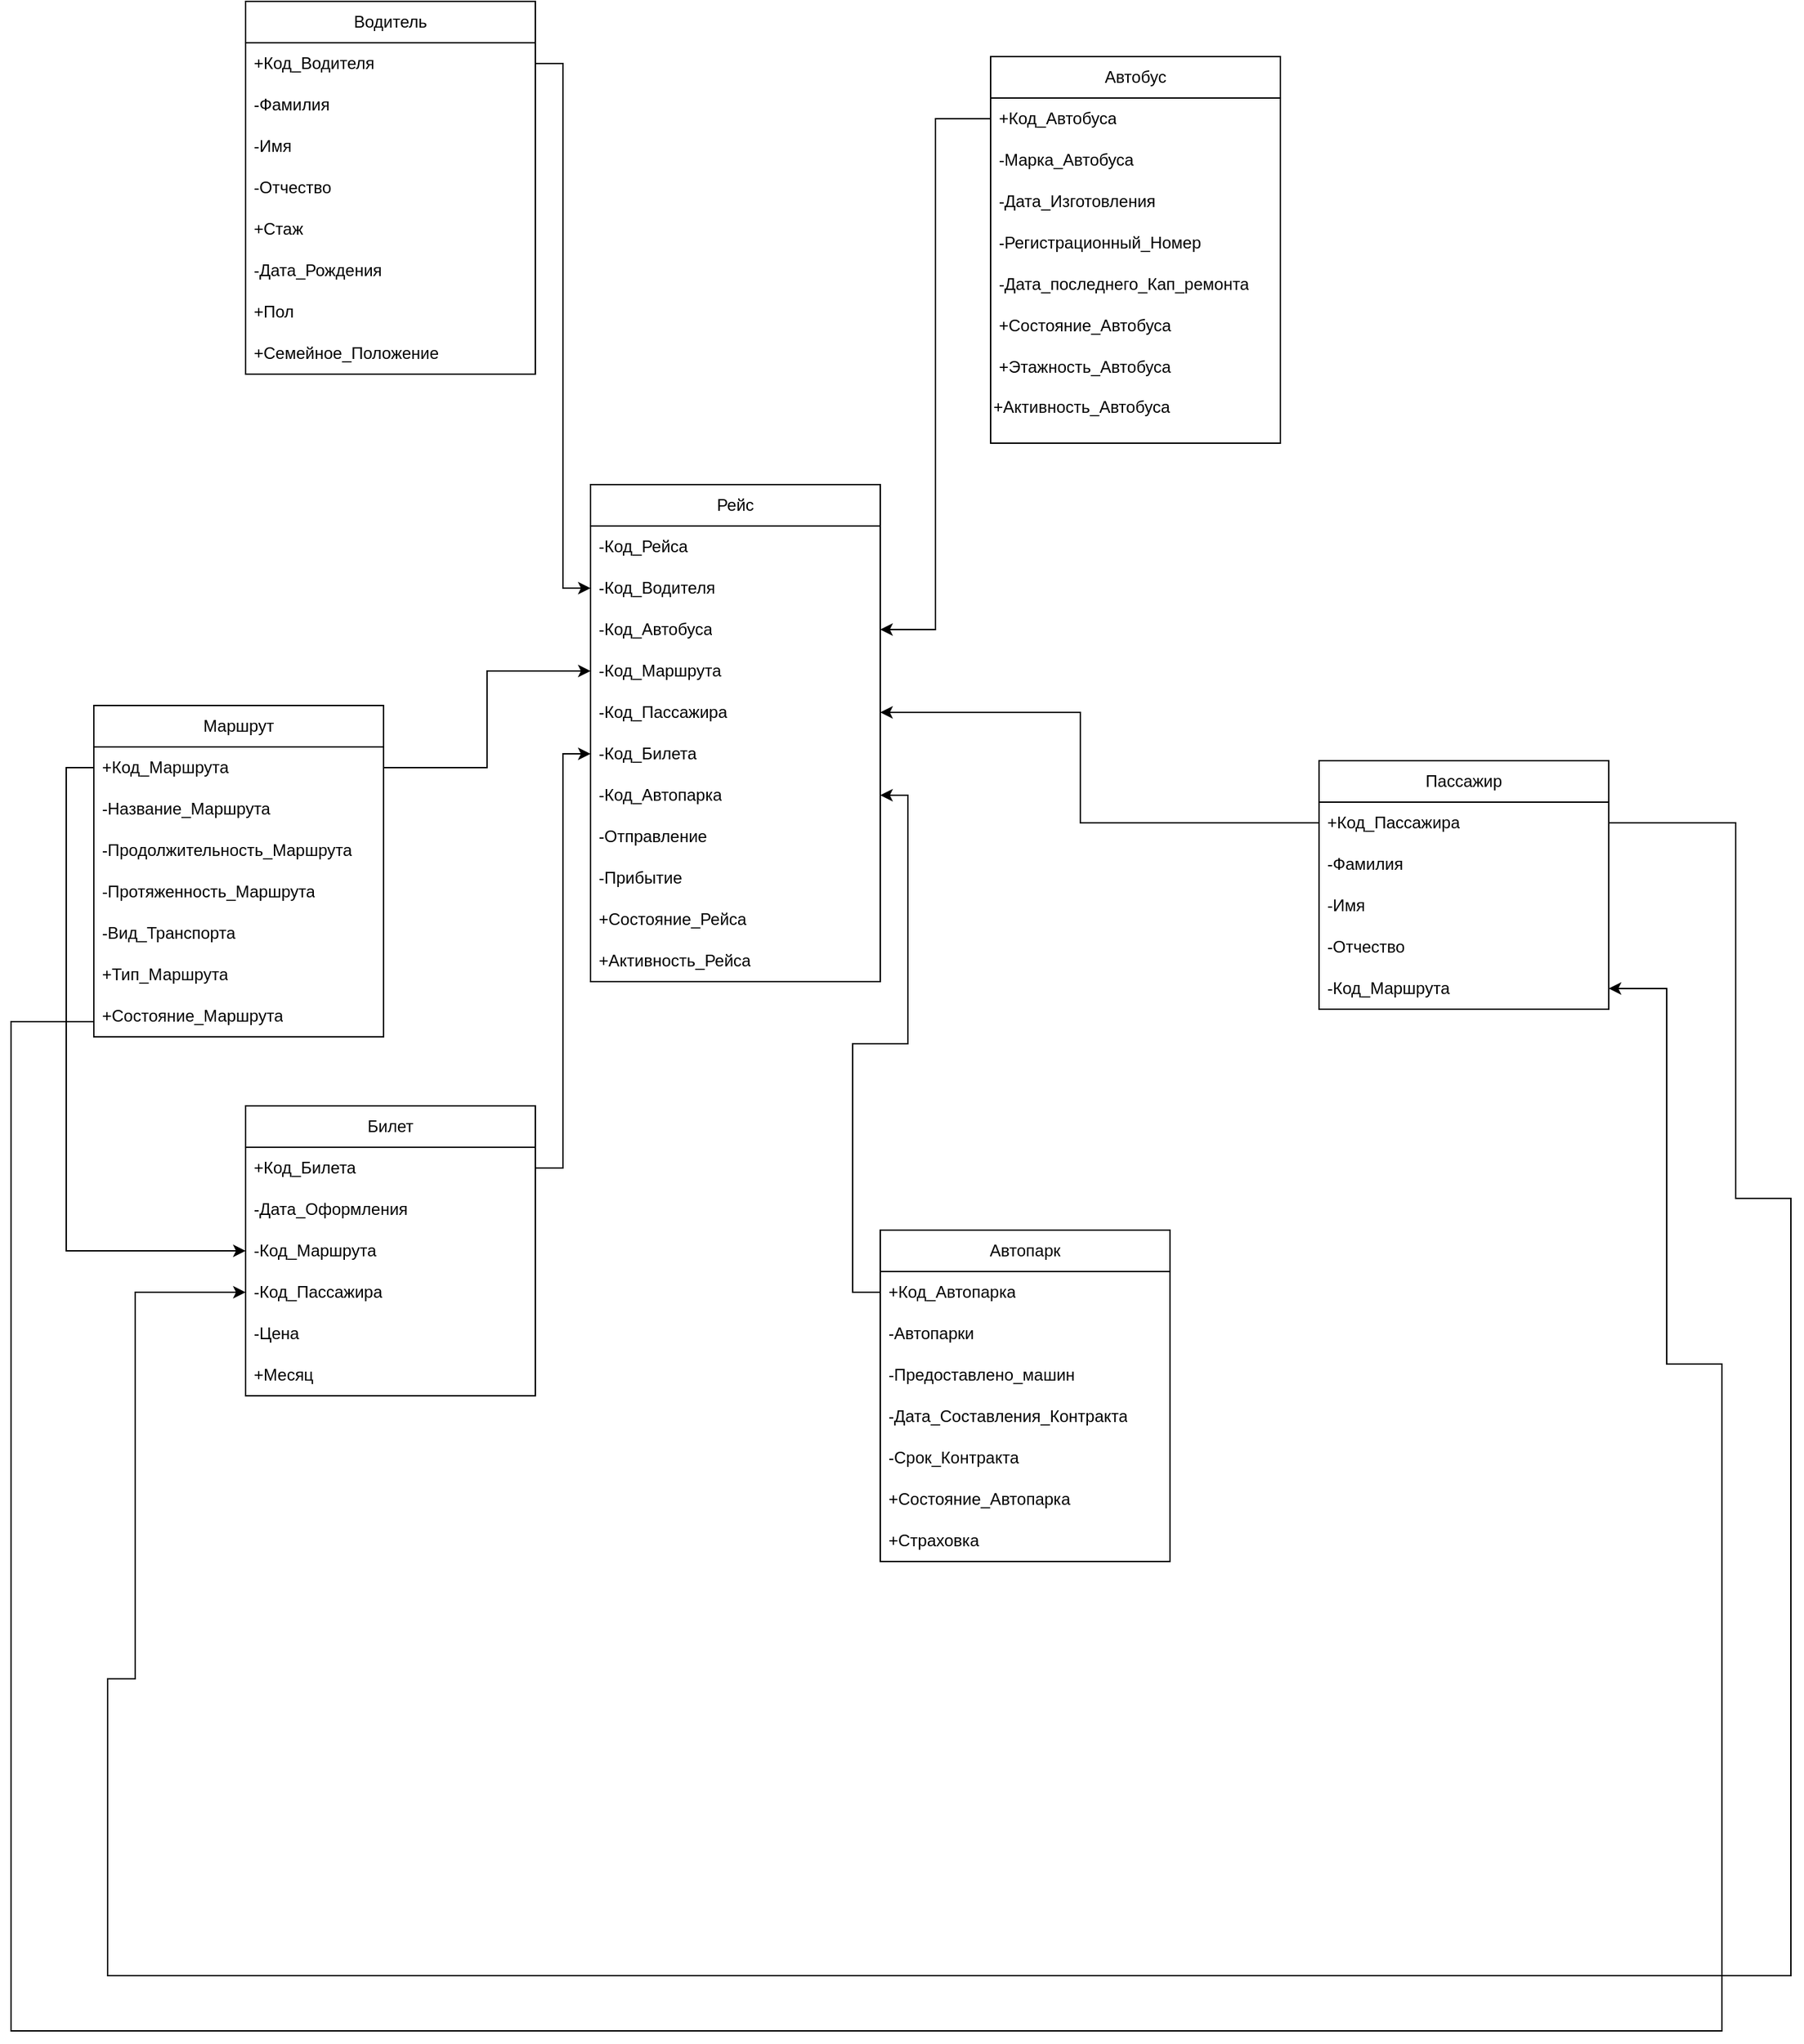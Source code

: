 <mxfile version="21.1.2" type="github">
  <diagram id="C5RBs43oDa-KdzZeNtuy" name="Page-1">
    <mxGraphModel dx="2041" dy="1592" grid="1" gridSize="10" guides="1" tooltips="1" connect="1" arrows="1" fold="1" page="1" pageScale="1" pageWidth="827" pageHeight="1169" math="0" shadow="0">
      <root>
        <mxCell id="WIyWlLk6GJQsqaUBKTNV-0" />
        <mxCell id="WIyWlLk6GJQsqaUBKTNV-1" parent="WIyWlLk6GJQsqaUBKTNV-0" />
        <mxCell id="g2uptu8OpQeXo3nZfZts-178" value="Маршрут" style="swimlane;fontStyle=0;childLayout=stackLayout;horizontal=1;startSize=30;horizontalStack=0;resizeParent=1;resizeParentMax=0;resizeLast=0;collapsible=1;marginBottom=0;whiteSpace=wrap;html=1;" vertex="1" parent="WIyWlLk6GJQsqaUBKTNV-1">
          <mxGeometry x="1180" y="570" width="210" height="240" as="geometry" />
        </mxCell>
        <mxCell id="g2uptu8OpQeXo3nZfZts-179" value="+Код_Маршрута" style="text;strokeColor=none;fillColor=none;align=left;verticalAlign=middle;spacingLeft=4;spacingRight=4;overflow=hidden;points=[[0,0.5],[1,0.5]];portConstraint=eastwest;rotatable=0;whiteSpace=wrap;html=1;" vertex="1" parent="g2uptu8OpQeXo3nZfZts-178">
          <mxGeometry y="30" width="210" height="30" as="geometry" />
        </mxCell>
        <mxCell id="g2uptu8OpQeXo3nZfZts-180" value="-Название_Маршрута" style="text;strokeColor=none;fillColor=none;align=left;verticalAlign=middle;spacingLeft=4;spacingRight=4;overflow=hidden;points=[[0,0.5],[1,0.5]];portConstraint=eastwest;rotatable=0;whiteSpace=wrap;html=1;" vertex="1" parent="g2uptu8OpQeXo3nZfZts-178">
          <mxGeometry y="60" width="210" height="30" as="geometry" />
        </mxCell>
        <mxCell id="g2uptu8OpQeXo3nZfZts-181" value="-Продолжительность_Маршрута" style="text;strokeColor=none;fillColor=none;align=left;verticalAlign=middle;spacingLeft=4;spacingRight=4;overflow=hidden;points=[[0,0.5],[1,0.5]];portConstraint=eastwest;rotatable=0;whiteSpace=wrap;html=1;" vertex="1" parent="g2uptu8OpQeXo3nZfZts-178">
          <mxGeometry y="90" width="210" height="30" as="geometry" />
        </mxCell>
        <mxCell id="g2uptu8OpQeXo3nZfZts-182" value="-Протяженность_Маршрута" style="text;strokeColor=none;fillColor=none;align=left;verticalAlign=middle;spacingLeft=4;spacingRight=4;overflow=hidden;points=[[0,0.5],[1,0.5]];portConstraint=eastwest;rotatable=0;whiteSpace=wrap;html=1;" vertex="1" parent="g2uptu8OpQeXo3nZfZts-178">
          <mxGeometry y="120" width="210" height="30" as="geometry" />
        </mxCell>
        <mxCell id="g2uptu8OpQeXo3nZfZts-183" value="-Вид_Транспорта" style="text;strokeColor=none;fillColor=none;align=left;verticalAlign=middle;spacingLeft=4;spacingRight=4;overflow=hidden;points=[[0,0.5],[1,0.5]];portConstraint=eastwest;rotatable=0;whiteSpace=wrap;html=1;" vertex="1" parent="g2uptu8OpQeXo3nZfZts-178">
          <mxGeometry y="150" width="210" height="30" as="geometry" />
        </mxCell>
        <mxCell id="g2uptu8OpQeXo3nZfZts-184" value="+Тип_Маршрута" style="text;strokeColor=none;fillColor=none;align=left;verticalAlign=middle;spacingLeft=4;spacingRight=4;overflow=hidden;points=[[0,0.5],[1,0.5]];portConstraint=eastwest;rotatable=0;whiteSpace=wrap;html=1;" vertex="1" parent="g2uptu8OpQeXo3nZfZts-178">
          <mxGeometry y="180" width="210" height="30" as="geometry" />
        </mxCell>
        <mxCell id="g2uptu8OpQeXo3nZfZts-185" value="+Состояние_Маршрута" style="text;strokeColor=none;fillColor=none;align=left;verticalAlign=middle;spacingLeft=4;spacingRight=4;overflow=hidden;points=[[0,0.5],[1,0.5]];portConstraint=eastwest;rotatable=0;whiteSpace=wrap;html=1;" vertex="1" parent="g2uptu8OpQeXo3nZfZts-178">
          <mxGeometry y="210" width="210" height="30" as="geometry" />
        </mxCell>
        <mxCell id="g2uptu8OpQeXo3nZfZts-187" value="Пассажир" style="swimlane;fontStyle=0;childLayout=stackLayout;horizontal=1;startSize=30;horizontalStack=0;resizeParent=1;resizeParentMax=0;resizeLast=0;collapsible=1;marginBottom=0;whiteSpace=wrap;html=1;" vertex="1" parent="WIyWlLk6GJQsqaUBKTNV-1">
          <mxGeometry x="2068" y="610" width="210" height="180" as="geometry" />
        </mxCell>
        <mxCell id="g2uptu8OpQeXo3nZfZts-188" value="+Код_Пассажира" style="text;strokeColor=none;fillColor=none;align=left;verticalAlign=middle;spacingLeft=4;spacingRight=4;overflow=hidden;points=[[0,0.5],[1,0.5]];portConstraint=eastwest;rotatable=0;whiteSpace=wrap;html=1;" vertex="1" parent="g2uptu8OpQeXo3nZfZts-187">
          <mxGeometry y="30" width="210" height="30" as="geometry" />
        </mxCell>
        <mxCell id="g2uptu8OpQeXo3nZfZts-189" value="-Фамилия" style="text;strokeColor=none;fillColor=none;align=left;verticalAlign=middle;spacingLeft=4;spacingRight=4;overflow=hidden;points=[[0,0.5],[1,0.5]];portConstraint=eastwest;rotatable=0;whiteSpace=wrap;html=1;" vertex="1" parent="g2uptu8OpQeXo3nZfZts-187">
          <mxGeometry y="60" width="210" height="30" as="geometry" />
        </mxCell>
        <mxCell id="g2uptu8OpQeXo3nZfZts-190" value="-Имя" style="text;strokeColor=none;fillColor=none;align=left;verticalAlign=middle;spacingLeft=4;spacingRight=4;overflow=hidden;points=[[0,0.5],[1,0.5]];portConstraint=eastwest;rotatable=0;whiteSpace=wrap;html=1;" vertex="1" parent="g2uptu8OpQeXo3nZfZts-187">
          <mxGeometry y="90" width="210" height="30" as="geometry" />
        </mxCell>
        <mxCell id="g2uptu8OpQeXo3nZfZts-191" value="-Отчество" style="text;strokeColor=none;fillColor=none;align=left;verticalAlign=middle;spacingLeft=4;spacingRight=4;overflow=hidden;points=[[0,0.5],[1,0.5]];portConstraint=eastwest;rotatable=0;whiteSpace=wrap;html=1;" vertex="1" parent="g2uptu8OpQeXo3nZfZts-187">
          <mxGeometry y="120" width="210" height="30" as="geometry" />
        </mxCell>
        <mxCell id="g2uptu8OpQeXo3nZfZts-192" value="-Код_Маршрута" style="text;strokeColor=none;fillColor=none;align=left;verticalAlign=middle;spacingLeft=4;spacingRight=4;overflow=hidden;points=[[0,0.5],[1,0.5]];portConstraint=eastwest;rotatable=0;whiteSpace=wrap;html=1;" vertex="1" parent="g2uptu8OpQeXo3nZfZts-187">
          <mxGeometry y="150" width="210" height="30" as="geometry" />
        </mxCell>
        <mxCell id="g2uptu8OpQeXo3nZfZts-193" value="Автопарк" style="swimlane;fontStyle=0;childLayout=stackLayout;horizontal=1;startSize=30;horizontalStack=0;resizeParent=1;resizeParentMax=0;resizeLast=0;collapsible=1;marginBottom=0;whiteSpace=wrap;html=1;" vertex="1" parent="WIyWlLk6GJQsqaUBKTNV-1">
          <mxGeometry x="1750" y="950" width="210" height="240" as="geometry" />
        </mxCell>
        <mxCell id="g2uptu8OpQeXo3nZfZts-194" value="+Код_Автопарка" style="text;strokeColor=none;fillColor=none;align=left;verticalAlign=middle;spacingLeft=4;spacingRight=4;overflow=hidden;points=[[0,0.5],[1,0.5]];portConstraint=eastwest;rotatable=0;whiteSpace=wrap;html=1;" vertex="1" parent="g2uptu8OpQeXo3nZfZts-193">
          <mxGeometry y="30" width="210" height="30" as="geometry" />
        </mxCell>
        <mxCell id="g2uptu8OpQeXo3nZfZts-195" value="-Автопарки" style="text;strokeColor=none;fillColor=none;align=left;verticalAlign=middle;spacingLeft=4;spacingRight=4;overflow=hidden;points=[[0,0.5],[1,0.5]];portConstraint=eastwest;rotatable=0;whiteSpace=wrap;html=1;" vertex="1" parent="g2uptu8OpQeXo3nZfZts-193">
          <mxGeometry y="60" width="210" height="30" as="geometry" />
        </mxCell>
        <mxCell id="g2uptu8OpQeXo3nZfZts-196" value="-Предоставлено_машин" style="text;strokeColor=none;fillColor=none;align=left;verticalAlign=middle;spacingLeft=4;spacingRight=4;overflow=hidden;points=[[0,0.5],[1,0.5]];portConstraint=eastwest;rotatable=0;whiteSpace=wrap;html=1;" vertex="1" parent="g2uptu8OpQeXo3nZfZts-193">
          <mxGeometry y="90" width="210" height="30" as="geometry" />
        </mxCell>
        <mxCell id="g2uptu8OpQeXo3nZfZts-197" value="-Дата_Составления_Контракта" style="text;strokeColor=none;fillColor=none;align=left;verticalAlign=middle;spacingLeft=4;spacingRight=4;overflow=hidden;points=[[0,0.5],[1,0.5]];portConstraint=eastwest;rotatable=0;whiteSpace=wrap;html=1;" vertex="1" parent="g2uptu8OpQeXo3nZfZts-193">
          <mxGeometry y="120" width="210" height="30" as="geometry" />
        </mxCell>
        <mxCell id="g2uptu8OpQeXo3nZfZts-198" value="-Срок_Контракта" style="text;strokeColor=none;fillColor=none;align=left;verticalAlign=middle;spacingLeft=4;spacingRight=4;overflow=hidden;points=[[0,0.5],[1,0.5]];portConstraint=eastwest;rotatable=0;whiteSpace=wrap;html=1;" vertex="1" parent="g2uptu8OpQeXo3nZfZts-193">
          <mxGeometry y="150" width="210" height="30" as="geometry" />
        </mxCell>
        <mxCell id="g2uptu8OpQeXo3nZfZts-199" value="+Состояние_Автопарка" style="text;strokeColor=none;fillColor=none;align=left;verticalAlign=middle;spacingLeft=4;spacingRight=4;overflow=hidden;points=[[0,0.5],[1,0.5]];portConstraint=eastwest;rotatable=0;whiteSpace=wrap;html=1;" vertex="1" parent="g2uptu8OpQeXo3nZfZts-193">
          <mxGeometry y="180" width="210" height="30" as="geometry" />
        </mxCell>
        <mxCell id="g2uptu8OpQeXo3nZfZts-200" value="+Страховка" style="text;strokeColor=none;fillColor=none;align=left;verticalAlign=middle;spacingLeft=4;spacingRight=4;overflow=hidden;points=[[0,0.5],[1,0.5]];portConstraint=eastwest;rotatable=0;whiteSpace=wrap;html=1;" vertex="1" parent="g2uptu8OpQeXo3nZfZts-193">
          <mxGeometry y="210" width="210" height="30" as="geometry" />
        </mxCell>
        <mxCell id="g2uptu8OpQeXo3nZfZts-202" value="Билет" style="swimlane;fontStyle=0;childLayout=stackLayout;horizontal=1;startSize=30;horizontalStack=0;resizeParent=1;resizeParentMax=0;resizeLast=0;collapsible=1;marginBottom=0;whiteSpace=wrap;html=1;" vertex="1" parent="WIyWlLk6GJQsqaUBKTNV-1">
          <mxGeometry x="1290" y="860" width="210" height="210" as="geometry" />
        </mxCell>
        <mxCell id="g2uptu8OpQeXo3nZfZts-203" value="+Код_Билета" style="text;strokeColor=none;fillColor=none;align=left;verticalAlign=middle;spacingLeft=4;spacingRight=4;overflow=hidden;points=[[0,0.5],[1,0.5]];portConstraint=eastwest;rotatable=0;whiteSpace=wrap;html=1;" vertex="1" parent="g2uptu8OpQeXo3nZfZts-202">
          <mxGeometry y="30" width="210" height="30" as="geometry" />
        </mxCell>
        <mxCell id="g2uptu8OpQeXo3nZfZts-204" value="-Дата_Оформления" style="text;strokeColor=none;fillColor=none;align=left;verticalAlign=middle;spacingLeft=4;spacingRight=4;overflow=hidden;points=[[0,0.5],[1,0.5]];portConstraint=eastwest;rotatable=0;whiteSpace=wrap;html=1;" vertex="1" parent="g2uptu8OpQeXo3nZfZts-202">
          <mxGeometry y="60" width="210" height="30" as="geometry" />
        </mxCell>
        <mxCell id="g2uptu8OpQeXo3nZfZts-205" value="-Код_Маршрута" style="text;strokeColor=none;fillColor=none;align=left;verticalAlign=middle;spacingLeft=4;spacingRight=4;overflow=hidden;points=[[0,0.5],[1,0.5]];portConstraint=eastwest;rotatable=0;whiteSpace=wrap;html=1;" vertex="1" parent="g2uptu8OpQeXo3nZfZts-202">
          <mxGeometry y="90" width="210" height="30" as="geometry" />
        </mxCell>
        <mxCell id="g2uptu8OpQeXo3nZfZts-206" value="-Код_Пассажира" style="text;strokeColor=none;fillColor=none;align=left;verticalAlign=middle;spacingLeft=4;spacingRight=4;overflow=hidden;points=[[0,0.5],[1,0.5]];portConstraint=eastwest;rotatable=0;whiteSpace=wrap;html=1;" vertex="1" parent="g2uptu8OpQeXo3nZfZts-202">
          <mxGeometry y="120" width="210" height="30" as="geometry" />
        </mxCell>
        <mxCell id="g2uptu8OpQeXo3nZfZts-207" value="-Цена" style="text;strokeColor=none;fillColor=none;align=left;verticalAlign=middle;spacingLeft=4;spacingRight=4;overflow=hidden;points=[[0,0.5],[1,0.5]];portConstraint=eastwest;rotatable=0;whiteSpace=wrap;html=1;" vertex="1" parent="g2uptu8OpQeXo3nZfZts-202">
          <mxGeometry y="150" width="210" height="30" as="geometry" />
        </mxCell>
        <mxCell id="g2uptu8OpQeXo3nZfZts-208" value="+Месяц" style="text;strokeColor=none;fillColor=none;align=left;verticalAlign=middle;spacingLeft=4;spacingRight=4;overflow=hidden;points=[[0,0.5],[1,0.5]];portConstraint=eastwest;rotatable=0;whiteSpace=wrap;html=1;" vertex="1" parent="g2uptu8OpQeXo3nZfZts-202">
          <mxGeometry y="180" width="210" height="30" as="geometry" />
        </mxCell>
        <mxCell id="g2uptu8OpQeXo3nZfZts-210" value="Автобус" style="swimlane;fontStyle=0;childLayout=stackLayout;horizontal=1;startSize=30;horizontalStack=0;resizeParent=1;resizeParentMax=0;resizeLast=0;collapsible=1;marginBottom=0;whiteSpace=wrap;html=1;" vertex="1" parent="WIyWlLk6GJQsqaUBKTNV-1">
          <mxGeometry x="1830" y="100" width="210" height="280" as="geometry" />
        </mxCell>
        <mxCell id="g2uptu8OpQeXo3nZfZts-211" value="+Код_Автобуса" style="text;strokeColor=none;fillColor=none;align=left;verticalAlign=middle;spacingLeft=4;spacingRight=4;overflow=hidden;points=[[0,0.5],[1,0.5]];portConstraint=eastwest;rotatable=0;whiteSpace=wrap;html=1;" vertex="1" parent="g2uptu8OpQeXo3nZfZts-210">
          <mxGeometry y="30" width="210" height="30" as="geometry" />
        </mxCell>
        <mxCell id="g2uptu8OpQeXo3nZfZts-212" value="-Марка_Автобуса" style="text;strokeColor=none;fillColor=none;align=left;verticalAlign=middle;spacingLeft=4;spacingRight=4;overflow=hidden;points=[[0,0.5],[1,0.5]];portConstraint=eastwest;rotatable=0;whiteSpace=wrap;html=1;" vertex="1" parent="g2uptu8OpQeXo3nZfZts-210">
          <mxGeometry y="60" width="210" height="30" as="geometry" />
        </mxCell>
        <mxCell id="g2uptu8OpQeXo3nZfZts-213" value="-Дата_Изготовления" style="text;strokeColor=none;fillColor=none;align=left;verticalAlign=middle;spacingLeft=4;spacingRight=4;overflow=hidden;points=[[0,0.5],[1,0.5]];portConstraint=eastwest;rotatable=0;whiteSpace=wrap;html=1;" vertex="1" parent="g2uptu8OpQeXo3nZfZts-210">
          <mxGeometry y="90" width="210" height="30" as="geometry" />
        </mxCell>
        <mxCell id="g2uptu8OpQeXo3nZfZts-214" value="-Регистрационный_Номер" style="text;strokeColor=none;fillColor=none;align=left;verticalAlign=middle;spacingLeft=4;spacingRight=4;overflow=hidden;points=[[0,0.5],[1,0.5]];portConstraint=eastwest;rotatable=0;whiteSpace=wrap;html=1;" vertex="1" parent="g2uptu8OpQeXo3nZfZts-210">
          <mxGeometry y="120" width="210" height="30" as="geometry" />
        </mxCell>
        <mxCell id="g2uptu8OpQeXo3nZfZts-215" value="-Дата_последнего_Кап_ремонта" style="text;strokeColor=none;fillColor=none;align=left;verticalAlign=middle;spacingLeft=4;spacingRight=4;overflow=hidden;points=[[0,0.5],[1,0.5]];portConstraint=eastwest;rotatable=0;whiteSpace=wrap;html=1;" vertex="1" parent="g2uptu8OpQeXo3nZfZts-210">
          <mxGeometry y="150" width="210" height="30" as="geometry" />
        </mxCell>
        <mxCell id="g2uptu8OpQeXo3nZfZts-216" value="+Состояние_Автобуса" style="text;strokeColor=none;fillColor=none;align=left;verticalAlign=middle;spacingLeft=4;spacingRight=4;overflow=hidden;points=[[0,0.5],[1,0.5]];portConstraint=eastwest;rotatable=0;whiteSpace=wrap;html=1;" vertex="1" parent="g2uptu8OpQeXo3nZfZts-210">
          <mxGeometry y="180" width="210" height="30" as="geometry" />
        </mxCell>
        <mxCell id="g2uptu8OpQeXo3nZfZts-217" value="+Этажность_Автобуса" style="text;strokeColor=none;fillColor=none;align=left;verticalAlign=middle;spacingLeft=4;spacingRight=4;overflow=hidden;points=[[0,0.5],[1,0.5]];portConstraint=eastwest;rotatable=0;whiteSpace=wrap;html=1;" vertex="1" parent="g2uptu8OpQeXo3nZfZts-210">
          <mxGeometry y="210" width="210" height="30" as="geometry" />
        </mxCell>
        <mxCell id="g2uptu8OpQeXo3nZfZts-218" value="+Активность_Автобуса" style="text;whiteSpace=wrap;html=1;" vertex="1" parent="g2uptu8OpQeXo3nZfZts-210">
          <mxGeometry y="240" width="210" height="40" as="geometry" />
        </mxCell>
        <mxCell id="g2uptu8OpQeXo3nZfZts-220" value="Водитель" style="swimlane;fontStyle=0;childLayout=stackLayout;horizontal=1;startSize=30;horizontalStack=0;resizeParent=1;resizeParentMax=0;resizeLast=0;collapsible=1;marginBottom=0;whiteSpace=wrap;html=1;" vertex="1" parent="WIyWlLk6GJQsqaUBKTNV-1">
          <mxGeometry x="1290" y="60" width="210" height="270" as="geometry" />
        </mxCell>
        <mxCell id="g2uptu8OpQeXo3nZfZts-221" value="+Код_Водителя" style="text;strokeColor=none;fillColor=none;align=left;verticalAlign=middle;spacingLeft=4;spacingRight=4;overflow=hidden;points=[[0,0.5],[1,0.5]];portConstraint=eastwest;rotatable=0;whiteSpace=wrap;html=1;" vertex="1" parent="g2uptu8OpQeXo3nZfZts-220">
          <mxGeometry y="30" width="210" height="30" as="geometry" />
        </mxCell>
        <mxCell id="g2uptu8OpQeXo3nZfZts-222" value="-Фамилия" style="text;strokeColor=none;fillColor=none;align=left;verticalAlign=middle;spacingLeft=4;spacingRight=4;overflow=hidden;points=[[0,0.5],[1,0.5]];portConstraint=eastwest;rotatable=0;whiteSpace=wrap;html=1;" vertex="1" parent="g2uptu8OpQeXo3nZfZts-220">
          <mxGeometry y="60" width="210" height="30" as="geometry" />
        </mxCell>
        <mxCell id="g2uptu8OpQeXo3nZfZts-223" value="-Имя" style="text;strokeColor=none;fillColor=none;align=left;verticalAlign=middle;spacingLeft=4;spacingRight=4;overflow=hidden;points=[[0,0.5],[1,0.5]];portConstraint=eastwest;rotatable=0;whiteSpace=wrap;html=1;" vertex="1" parent="g2uptu8OpQeXo3nZfZts-220">
          <mxGeometry y="90" width="210" height="30" as="geometry" />
        </mxCell>
        <mxCell id="g2uptu8OpQeXo3nZfZts-224" value="-Отчество" style="text;strokeColor=none;fillColor=none;align=left;verticalAlign=middle;spacingLeft=4;spacingRight=4;overflow=hidden;points=[[0,0.5],[1,0.5]];portConstraint=eastwest;rotatable=0;whiteSpace=wrap;html=1;" vertex="1" parent="g2uptu8OpQeXo3nZfZts-220">
          <mxGeometry y="120" width="210" height="30" as="geometry" />
        </mxCell>
        <mxCell id="g2uptu8OpQeXo3nZfZts-225" value="+Стаж" style="text;strokeColor=none;fillColor=none;align=left;verticalAlign=middle;spacingLeft=4;spacingRight=4;overflow=hidden;points=[[0,0.5],[1,0.5]];portConstraint=eastwest;rotatable=0;whiteSpace=wrap;html=1;" vertex="1" parent="g2uptu8OpQeXo3nZfZts-220">
          <mxGeometry y="150" width="210" height="30" as="geometry" />
        </mxCell>
        <mxCell id="g2uptu8OpQeXo3nZfZts-226" value="-Дата_Рождения" style="text;strokeColor=none;fillColor=none;align=left;verticalAlign=middle;spacingLeft=4;spacingRight=4;overflow=hidden;points=[[0,0.5],[1,0.5]];portConstraint=eastwest;rotatable=0;whiteSpace=wrap;html=1;" vertex="1" parent="g2uptu8OpQeXo3nZfZts-220">
          <mxGeometry y="180" width="210" height="30" as="geometry" />
        </mxCell>
        <mxCell id="g2uptu8OpQeXo3nZfZts-227" value="+Пол" style="text;strokeColor=none;fillColor=none;align=left;verticalAlign=middle;spacingLeft=4;spacingRight=4;overflow=hidden;points=[[0,0.5],[1,0.5]];portConstraint=eastwest;rotatable=0;whiteSpace=wrap;html=1;" vertex="1" parent="g2uptu8OpQeXo3nZfZts-220">
          <mxGeometry y="210" width="210" height="30" as="geometry" />
        </mxCell>
        <mxCell id="g2uptu8OpQeXo3nZfZts-228" value="+Семейное_Положение" style="text;strokeColor=none;fillColor=none;align=left;verticalAlign=middle;spacingLeft=4;spacingRight=4;overflow=hidden;points=[[0,0.5],[1,0.5]];portConstraint=eastwest;rotatable=0;whiteSpace=wrap;html=1;" vertex="1" parent="g2uptu8OpQeXo3nZfZts-220">
          <mxGeometry y="240" width="210" height="30" as="geometry" />
        </mxCell>
        <mxCell id="g2uptu8OpQeXo3nZfZts-230" value="Рейс" style="swimlane;fontStyle=0;childLayout=stackLayout;horizontal=1;startSize=30;horizontalStack=0;resizeParent=1;resizeParentMax=0;resizeLast=0;collapsible=1;marginBottom=0;whiteSpace=wrap;html=1;" vertex="1" parent="WIyWlLk6GJQsqaUBKTNV-1">
          <mxGeometry x="1540" y="410" width="210" height="360" as="geometry" />
        </mxCell>
        <mxCell id="g2uptu8OpQeXo3nZfZts-231" value="-Код_Рейса" style="text;strokeColor=none;fillColor=none;align=left;verticalAlign=middle;spacingLeft=4;spacingRight=4;overflow=hidden;points=[[0,0.5],[1,0.5]];portConstraint=eastwest;rotatable=0;whiteSpace=wrap;html=1;" vertex="1" parent="g2uptu8OpQeXo3nZfZts-230">
          <mxGeometry y="30" width="210" height="30" as="geometry" />
        </mxCell>
        <mxCell id="g2uptu8OpQeXo3nZfZts-232" value="-Код_Водителя" style="text;strokeColor=none;fillColor=none;align=left;verticalAlign=middle;spacingLeft=4;spacingRight=4;overflow=hidden;points=[[0,0.5],[1,0.5]];portConstraint=eastwest;rotatable=0;whiteSpace=wrap;html=1;" vertex="1" parent="g2uptu8OpQeXo3nZfZts-230">
          <mxGeometry y="60" width="210" height="30" as="geometry" />
        </mxCell>
        <mxCell id="g2uptu8OpQeXo3nZfZts-233" value="-Код_Автобуса" style="text;strokeColor=none;fillColor=none;align=left;verticalAlign=middle;spacingLeft=4;spacingRight=4;overflow=hidden;points=[[0,0.5],[1,0.5]];portConstraint=eastwest;rotatable=0;whiteSpace=wrap;html=1;" vertex="1" parent="g2uptu8OpQeXo3nZfZts-230">
          <mxGeometry y="90" width="210" height="30" as="geometry" />
        </mxCell>
        <mxCell id="g2uptu8OpQeXo3nZfZts-234" value="-Код_Маршрута" style="text;strokeColor=none;fillColor=none;align=left;verticalAlign=middle;spacingLeft=4;spacingRight=4;overflow=hidden;points=[[0,0.5],[1,0.5]];portConstraint=eastwest;rotatable=0;whiteSpace=wrap;html=1;" vertex="1" parent="g2uptu8OpQeXo3nZfZts-230">
          <mxGeometry y="120" width="210" height="30" as="geometry" />
        </mxCell>
        <mxCell id="g2uptu8OpQeXo3nZfZts-235" value="-Код_Пассажира" style="text;strokeColor=none;fillColor=none;align=left;verticalAlign=middle;spacingLeft=4;spacingRight=4;overflow=hidden;points=[[0,0.5],[1,0.5]];portConstraint=eastwest;rotatable=0;whiteSpace=wrap;html=1;" vertex="1" parent="g2uptu8OpQeXo3nZfZts-230">
          <mxGeometry y="150" width="210" height="30" as="geometry" />
        </mxCell>
        <mxCell id="g2uptu8OpQeXo3nZfZts-236" value="-Код_Билета" style="text;strokeColor=none;fillColor=none;align=left;verticalAlign=middle;spacingLeft=4;spacingRight=4;overflow=hidden;points=[[0,0.5],[1,0.5]];portConstraint=eastwest;rotatable=0;whiteSpace=wrap;html=1;" vertex="1" parent="g2uptu8OpQeXo3nZfZts-230">
          <mxGeometry y="180" width="210" height="30" as="geometry" />
        </mxCell>
        <mxCell id="g2uptu8OpQeXo3nZfZts-237" value="-Код_Автопарка" style="text;strokeColor=none;fillColor=none;align=left;verticalAlign=middle;spacingLeft=4;spacingRight=4;overflow=hidden;points=[[0,0.5],[1,0.5]];portConstraint=eastwest;rotatable=0;whiteSpace=wrap;html=1;" vertex="1" parent="g2uptu8OpQeXo3nZfZts-230">
          <mxGeometry y="210" width="210" height="30" as="geometry" />
        </mxCell>
        <mxCell id="g2uptu8OpQeXo3nZfZts-238" value="-Отправление" style="text;strokeColor=none;fillColor=none;align=left;verticalAlign=middle;spacingLeft=4;spacingRight=4;overflow=hidden;points=[[0,0.5],[1,0.5]];portConstraint=eastwest;rotatable=0;whiteSpace=wrap;html=1;" vertex="1" parent="g2uptu8OpQeXo3nZfZts-230">
          <mxGeometry y="240" width="210" height="30" as="geometry" />
        </mxCell>
        <mxCell id="g2uptu8OpQeXo3nZfZts-239" value="-Прибытие" style="text;strokeColor=none;fillColor=none;align=left;verticalAlign=middle;spacingLeft=4;spacingRight=4;overflow=hidden;points=[[0,0.5],[1,0.5]];portConstraint=eastwest;rotatable=0;whiteSpace=wrap;html=1;" vertex="1" parent="g2uptu8OpQeXo3nZfZts-230">
          <mxGeometry y="270" width="210" height="30" as="geometry" />
        </mxCell>
        <mxCell id="g2uptu8OpQeXo3nZfZts-240" value="+Состояние_Рейса" style="text;strokeColor=none;fillColor=none;align=left;verticalAlign=middle;spacingLeft=4;spacingRight=4;overflow=hidden;points=[[0,0.5],[1,0.5]];portConstraint=eastwest;rotatable=0;whiteSpace=wrap;html=1;" vertex="1" parent="g2uptu8OpQeXo3nZfZts-230">
          <mxGeometry y="300" width="210" height="30" as="geometry" />
        </mxCell>
        <mxCell id="g2uptu8OpQeXo3nZfZts-241" value="+Активность_Рейса" style="text;strokeColor=none;fillColor=none;align=left;verticalAlign=middle;spacingLeft=4;spacingRight=4;overflow=hidden;points=[[0,0.5],[1,0.5]];portConstraint=eastwest;rotatable=0;whiteSpace=wrap;html=1;" vertex="1" parent="g2uptu8OpQeXo3nZfZts-230">
          <mxGeometry y="330" width="210" height="30" as="geometry" />
        </mxCell>
        <mxCell id="g2uptu8OpQeXo3nZfZts-251" style="edgeStyle=orthogonalEdgeStyle;rounded=0;orthogonalLoop=1;jettySize=auto;html=1;entryX=0;entryY=0.5;entryDx=0;entryDy=0;exitX=1;exitY=0.5;exitDx=0;exitDy=0;" edge="1" parent="WIyWlLk6GJQsqaUBKTNV-1" source="g2uptu8OpQeXo3nZfZts-221" target="g2uptu8OpQeXo3nZfZts-232">
          <mxGeometry relative="1" as="geometry">
            <mxPoint x="1370" y="572" as="sourcePoint" />
          </mxGeometry>
        </mxCell>
        <mxCell id="g2uptu8OpQeXo3nZfZts-252" style="edgeStyle=orthogonalEdgeStyle;rounded=0;orthogonalLoop=1;jettySize=auto;html=1;exitX=0;exitY=0.5;exitDx=0;exitDy=0;entryX=1;entryY=0.5;entryDx=0;entryDy=0;" edge="1" parent="WIyWlLk6GJQsqaUBKTNV-1" source="g2uptu8OpQeXo3nZfZts-211" target="g2uptu8OpQeXo3nZfZts-233">
          <mxGeometry relative="1" as="geometry">
            <mxPoint x="1780" y="642" as="targetPoint" />
          </mxGeometry>
        </mxCell>
        <mxCell id="g2uptu8OpQeXo3nZfZts-253" style="edgeStyle=orthogonalEdgeStyle;rounded=0;orthogonalLoop=1;jettySize=auto;html=1;entryX=0;entryY=0.5;entryDx=0;entryDy=0;exitX=1;exitY=0.5;exitDx=0;exitDy=0;" edge="1" parent="WIyWlLk6GJQsqaUBKTNV-1" source="g2uptu8OpQeXo3nZfZts-179" target="g2uptu8OpQeXo3nZfZts-234">
          <mxGeometry relative="1" as="geometry">
            <mxPoint x="1240" y="932" as="sourcePoint" />
          </mxGeometry>
        </mxCell>
        <mxCell id="g2uptu8OpQeXo3nZfZts-254" style="edgeStyle=orthogonalEdgeStyle;rounded=0;orthogonalLoop=1;jettySize=auto;html=1;exitX=0;exitY=0.5;exitDx=0;exitDy=0;entryX=1;entryY=0.5;entryDx=0;entryDy=0;" edge="1" parent="WIyWlLk6GJQsqaUBKTNV-1" source="g2uptu8OpQeXo3nZfZts-194" target="g2uptu8OpQeXo3nZfZts-237">
          <mxGeometry relative="1" as="geometry">
            <mxPoint x="1960" y="1182" as="targetPoint" />
          </mxGeometry>
        </mxCell>
        <mxCell id="g2uptu8OpQeXo3nZfZts-255" style="edgeStyle=orthogonalEdgeStyle;rounded=0;orthogonalLoop=1;jettySize=auto;html=1;exitX=1;exitY=0.5;exitDx=0;exitDy=0;entryX=0;entryY=0.5;entryDx=0;entryDy=0;" edge="1" parent="WIyWlLk6GJQsqaUBKTNV-1" source="g2uptu8OpQeXo3nZfZts-203" target="g2uptu8OpQeXo3nZfZts-236">
          <mxGeometry relative="1" as="geometry">
            <mxPoint x="1400" y="1172" as="targetPoint" />
          </mxGeometry>
        </mxCell>
        <mxCell id="g2uptu8OpQeXo3nZfZts-256" style="edgeStyle=orthogonalEdgeStyle;rounded=0;orthogonalLoop=1;jettySize=auto;html=1;exitX=0;exitY=0.5;exitDx=0;exitDy=0;entryX=1;entryY=0.5;entryDx=0;entryDy=0;" edge="1" parent="WIyWlLk6GJQsqaUBKTNV-1" source="g2uptu8OpQeXo3nZfZts-188" target="g2uptu8OpQeXo3nZfZts-235">
          <mxGeometry relative="1" as="geometry">
            <mxPoint x="1960" y="982" as="targetPoint" />
            <Array as="points">
              <mxPoint x="1895" y="655" />
              <mxPoint x="1895" y="575" />
            </Array>
          </mxGeometry>
        </mxCell>
        <mxCell id="g2uptu8OpQeXo3nZfZts-257" style="edgeStyle=orthogonalEdgeStyle;rounded=0;orthogonalLoop=1;jettySize=auto;html=1;entryX=0;entryY=0.5;entryDx=0;entryDy=0;exitX=0;exitY=0.5;exitDx=0;exitDy=0;" edge="1" parent="WIyWlLk6GJQsqaUBKTNV-1" source="g2uptu8OpQeXo3nZfZts-179" target="g2uptu8OpQeXo3nZfZts-205">
          <mxGeometry relative="1" as="geometry">
            <mxPoint x="900" y="1352" as="sourcePoint" />
            <mxPoint x="900" y="1042" as="targetPoint" />
          </mxGeometry>
        </mxCell>
        <mxCell id="g2uptu8OpQeXo3nZfZts-259" style="edgeStyle=orthogonalEdgeStyle;rounded=0;orthogonalLoop=1;jettySize=auto;html=1;entryX=1;entryY=0.5;entryDx=0;entryDy=0;exitX=0;exitY=0.5;exitDx=0;exitDy=0;" edge="1" parent="WIyWlLk6GJQsqaUBKTNV-1" source="g2uptu8OpQeXo3nZfZts-179" target="g2uptu8OpQeXo3nZfZts-192">
          <mxGeometry relative="1" as="geometry">
            <Array as="points">
              <mxPoint x="1180" y="799" />
              <mxPoint x="1120" y="799" />
              <mxPoint x="1120" y="1530" />
              <mxPoint x="2360" y="1530" />
              <mxPoint x="2360" y="1047" />
              <mxPoint x="2320" y="1047" />
              <mxPoint x="2320" y="775" />
            </Array>
          </mxGeometry>
        </mxCell>
        <mxCell id="g2uptu8OpQeXo3nZfZts-356" style="edgeStyle=orthogonalEdgeStyle;rounded=0;orthogonalLoop=1;jettySize=auto;html=1;entryX=0;entryY=0.5;entryDx=0;entryDy=0;" edge="1" parent="WIyWlLk6GJQsqaUBKTNV-1" source="g2uptu8OpQeXo3nZfZts-188" target="g2uptu8OpQeXo3nZfZts-206">
          <mxGeometry relative="1" as="geometry">
            <Array as="points">
              <mxPoint x="2370" y="655" />
              <mxPoint x="2370" y="927" />
              <mxPoint x="2410" y="927" />
              <mxPoint x="2410" y="1490" />
              <mxPoint x="1190" y="1490" />
              <mxPoint x="1190" y="1275" />
              <mxPoint x="1210" y="1275" />
              <mxPoint x="1210" y="995" />
            </Array>
          </mxGeometry>
        </mxCell>
      </root>
    </mxGraphModel>
  </diagram>
</mxfile>
